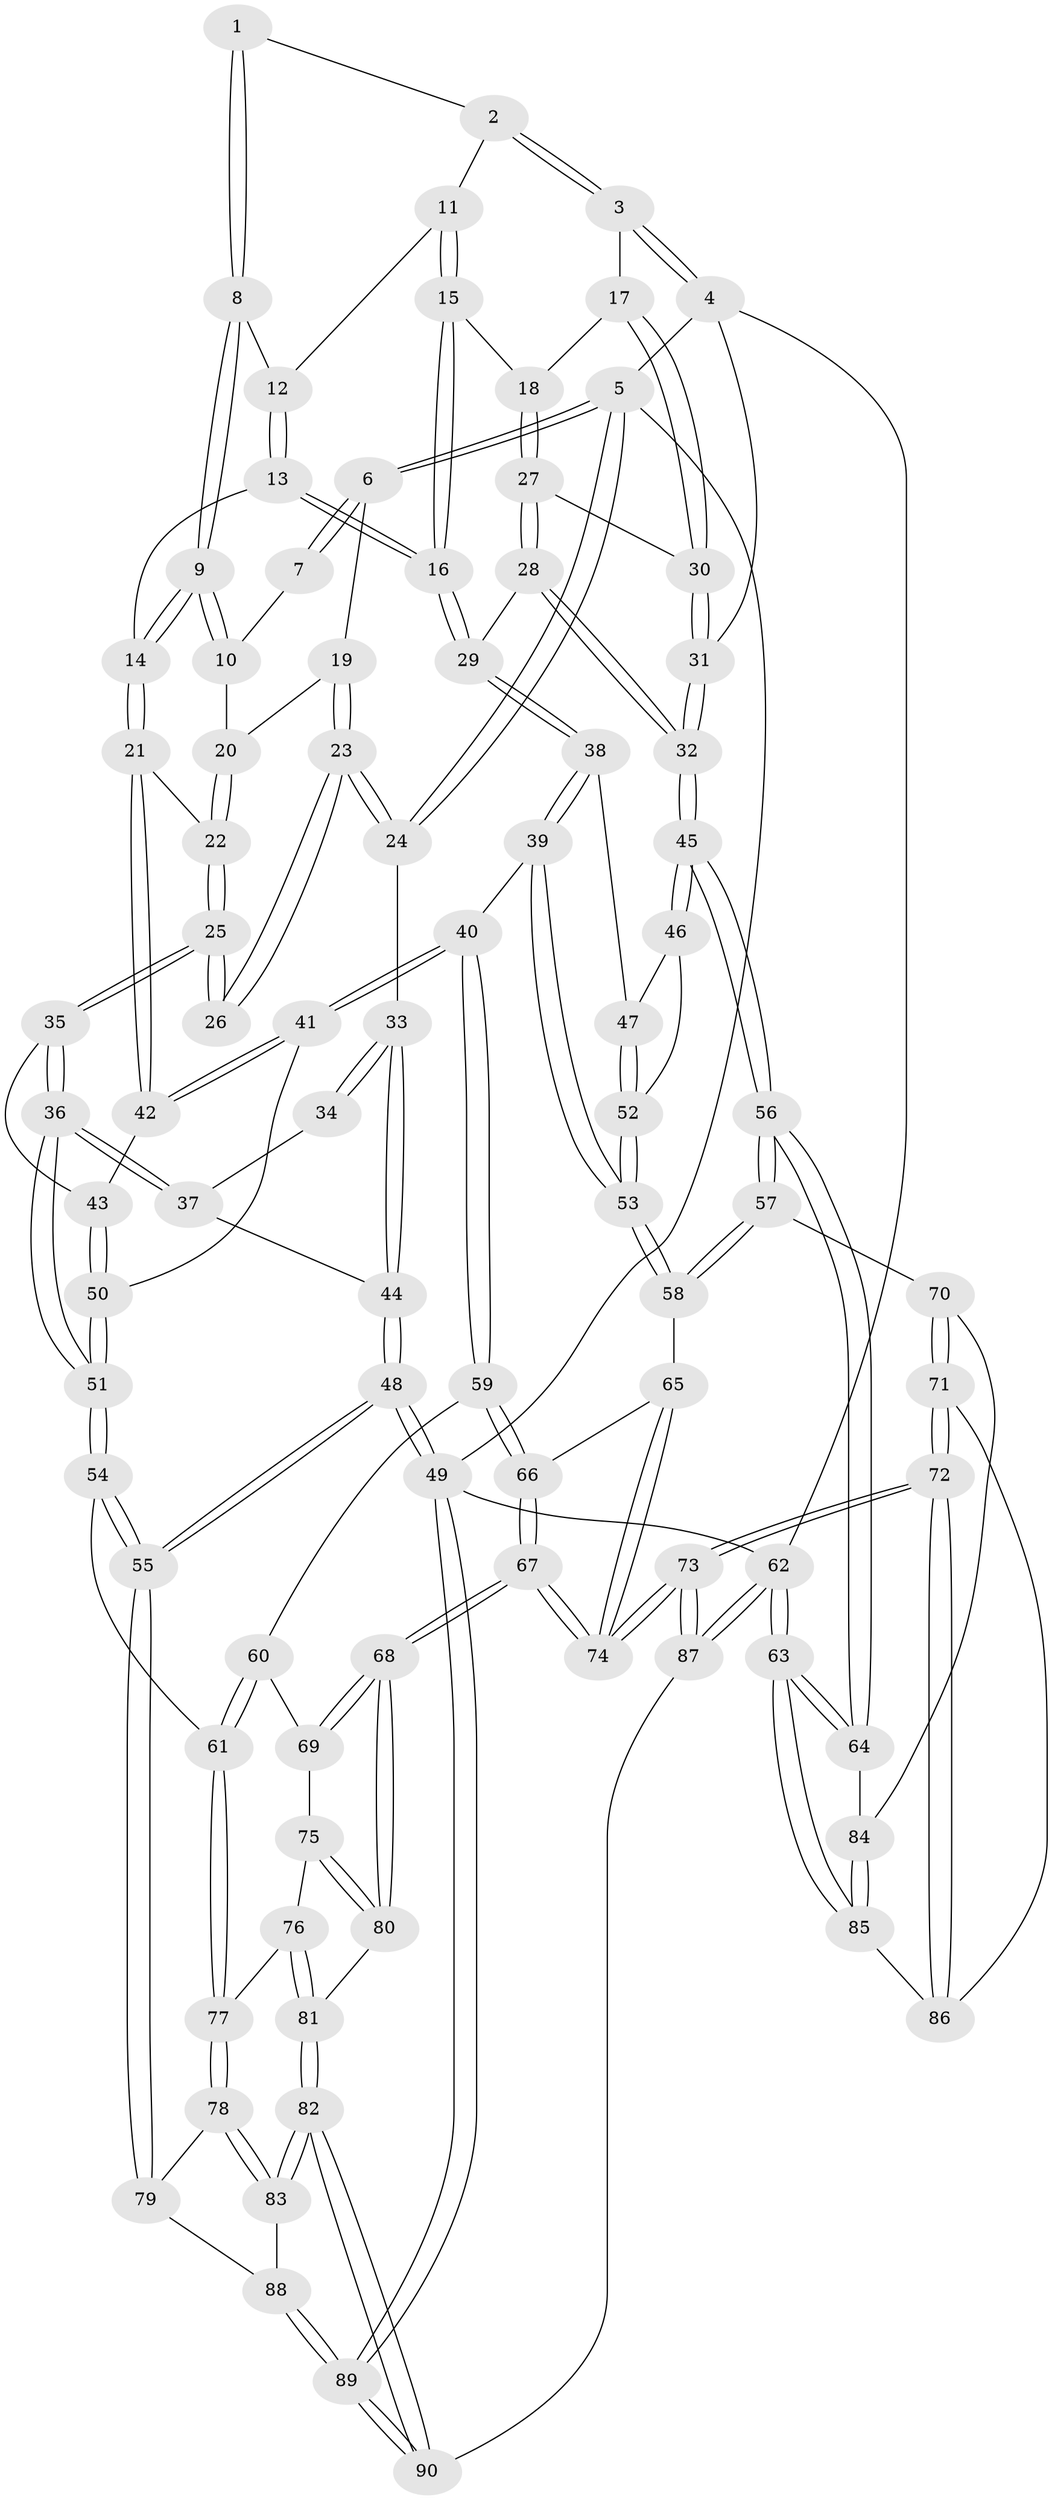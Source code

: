 // Generated by graph-tools (version 1.1) at 2025/00/03/09/25 05:00:58]
// undirected, 90 vertices, 222 edges
graph export_dot {
graph [start="1"]
  node [color=gray90,style=filled];
  1 [pos="+0.46422787521755826+0"];
  2 [pos="+0.8405086180748789+0"];
  3 [pos="+1+0"];
  4 [pos="+1+0"];
  5 [pos="+0+0"];
  6 [pos="+0.01465953820227087+0"];
  7 [pos="+0.41468454145344125+0"];
  8 [pos="+0.4950653582060551+0"];
  9 [pos="+0.47394758521616537+0.1486478977776647"];
  10 [pos="+0.36609840589357917+0.08372909165373672"];
  11 [pos="+0.7086591588605486+0.011093888529872935"];
  12 [pos="+0.6233101205641971+0.04517847854681691"];
  13 [pos="+0.5258454054766907+0.25192796150774577"];
  14 [pos="+0.5034197177652965+0.2470522858464283"];
  15 [pos="+0.712294383915993+0.08816867286606292"];
  16 [pos="+0.6192220062924326+0.28985192363354156"];
  17 [pos="+1+0"];
  18 [pos="+0.8074740143305158+0.12731473329260953"];
  19 [pos="+0.22941486389527338+0.050478025272953406"];
  20 [pos="+0.2806628111972852+0.07014538768625324"];
  21 [pos="+0.447951879855512+0.2744845617826395"];
  22 [pos="+0.4054323699026672+0.28122190237934064"];
  23 [pos="+0.22171045577120352+0.2118192892331341"];
  24 [pos="+0+0"];
  25 [pos="+0.29337016158011714+0.31138595778387823"];
  26 [pos="+0.22263295105608594+0.26318201475561304"];
  27 [pos="+0.7849242605027215+0.26089540340016737"];
  28 [pos="+0.7522096687511903+0.28988056733958745"];
  29 [pos="+0.6537134877546049+0.31964218614644613"];
  30 [pos="+0.902993473548744+0.21942701533796088"];
  31 [pos="+1+0.4770079286119487"];
  32 [pos="+1+0.5176881468370172"];
  33 [pos="+0+0.052714093990790106"];
  34 [pos="+0.16394105629505876+0.26672153756834616"];
  35 [pos="+0.26455248516316515+0.4247857080448869"];
  36 [pos="+0.14854708495510552+0.5552772995196087"];
  37 [pos="+0.06662068645784655+0.412736572802513"];
  38 [pos="+0.6603030886129512+0.37592285984037227"];
  39 [pos="+0.5076158298653922+0.6319579429360779"];
  40 [pos="+0.5073153455820392+0.6320682741164593"];
  41 [pos="+0.47640681207026414+0.6108294519330453"];
  42 [pos="+0.4442044891883883+0.36080855069855894"];
  43 [pos="+0.3767326020288242+0.5077852602504795"];
  44 [pos="+0+0.26618642675444415"];
  45 [pos="+1+0.53219885237473"];
  46 [pos="+0.9917077157200368+0.5295835763585479"];
  47 [pos="+0.754474999552872+0.4801206667879671"];
  48 [pos="+0+0.7676930280146116"];
  49 [pos="+0+1"];
  50 [pos="+0.4485715205262676+0.6002047033532178"];
  51 [pos="+0.13329856424037376+0.6269929008886398"];
  52 [pos="+0.7232963251951079+0.658490217770662"];
  53 [pos="+0.7084850003923637+0.6852356729499794"];
  54 [pos="+0.10830365522467167+0.6651024191951868"];
  55 [pos="+0+0.7435347790828464"];
  56 [pos="+1+0.6202191410011187"];
  57 [pos="+0.8289791228643313+0.7743561199142351"];
  58 [pos="+0.732802932809312+0.7248948427640025"];
  59 [pos="+0.5016430826422347+0.6490762819925637"];
  60 [pos="+0.4377233735441786+0.7362460927056546"];
  61 [pos="+0.2704053807037065+0.7706981387233554"];
  62 [pos="+1+1"];
  63 [pos="+1+1"];
  64 [pos="+1+0.6678903315879495"];
  65 [pos="+0.7109649154049104+0.7579019286252832"];
  66 [pos="+0.5762899581850087+0.8229513725380773"];
  67 [pos="+0.5822415823768763+1"];
  68 [pos="+0.5542859265166094+1"];
  69 [pos="+0.43843963366773925+0.7765879614081632"];
  70 [pos="+0.8286871244133324+0.8403056121008232"];
  71 [pos="+0.8254863001428602+0.850709050040353"];
  72 [pos="+0.735370518990335+1"];
  73 [pos="+0.6389693131263675+1"];
  74 [pos="+0.5973164607237353+1"];
  75 [pos="+0.378636173441458+0.8702725365378347"];
  76 [pos="+0.31100645994674403+0.8633018848164162"];
  77 [pos="+0.28939251063026233+0.845274952554552"];
  78 [pos="+0.2514459176117877+0.8880090840055709"];
  79 [pos="+0.10514594063348347+0.8845174379049316"];
  80 [pos="+0.4162426830438204+0.9359888068546777"];
  81 [pos="+0.3214270680162621+0.9562021227787157"];
  82 [pos="+0.268921659506709+1"];
  83 [pos="+0.2433117747805609+0.9804626649325481"];
  84 [pos="+0.9439522790246886+0.8946052153850006"];
  85 [pos="+0.9408048415053358+0.9444286134751634"];
  86 [pos="+0.921171286356165+0.9462203147574105"];
  87 [pos="+0.6388916276700756+1"];
  88 [pos="+0.11370898351476963+0.8984573017635875"];
  89 [pos="+0.17404541062406131+1"];
  90 [pos="+0.2681812657772978+1"];
  1 -- 2;
  1 -- 8;
  1 -- 8;
  2 -- 3;
  2 -- 3;
  2 -- 11;
  3 -- 4;
  3 -- 4;
  3 -- 17;
  4 -- 5;
  4 -- 31;
  4 -- 62;
  5 -- 6;
  5 -- 6;
  5 -- 24;
  5 -- 24;
  5 -- 49;
  6 -- 7;
  6 -- 7;
  6 -- 19;
  7 -- 10;
  8 -- 9;
  8 -- 9;
  8 -- 12;
  9 -- 10;
  9 -- 10;
  9 -- 14;
  9 -- 14;
  10 -- 20;
  11 -- 12;
  11 -- 15;
  11 -- 15;
  12 -- 13;
  12 -- 13;
  13 -- 14;
  13 -- 16;
  13 -- 16;
  14 -- 21;
  14 -- 21;
  15 -- 16;
  15 -- 16;
  15 -- 18;
  16 -- 29;
  16 -- 29;
  17 -- 18;
  17 -- 30;
  17 -- 30;
  18 -- 27;
  18 -- 27;
  19 -- 20;
  19 -- 23;
  19 -- 23;
  20 -- 22;
  20 -- 22;
  21 -- 22;
  21 -- 42;
  21 -- 42;
  22 -- 25;
  22 -- 25;
  23 -- 24;
  23 -- 24;
  23 -- 26;
  23 -- 26;
  24 -- 33;
  25 -- 26;
  25 -- 26;
  25 -- 35;
  25 -- 35;
  27 -- 28;
  27 -- 28;
  27 -- 30;
  28 -- 29;
  28 -- 32;
  28 -- 32;
  29 -- 38;
  29 -- 38;
  30 -- 31;
  30 -- 31;
  31 -- 32;
  31 -- 32;
  32 -- 45;
  32 -- 45;
  33 -- 34;
  33 -- 34;
  33 -- 44;
  33 -- 44;
  34 -- 37;
  35 -- 36;
  35 -- 36;
  35 -- 43;
  36 -- 37;
  36 -- 37;
  36 -- 51;
  36 -- 51;
  37 -- 44;
  38 -- 39;
  38 -- 39;
  38 -- 47;
  39 -- 40;
  39 -- 53;
  39 -- 53;
  40 -- 41;
  40 -- 41;
  40 -- 59;
  40 -- 59;
  41 -- 42;
  41 -- 42;
  41 -- 50;
  42 -- 43;
  43 -- 50;
  43 -- 50;
  44 -- 48;
  44 -- 48;
  45 -- 46;
  45 -- 46;
  45 -- 56;
  45 -- 56;
  46 -- 47;
  46 -- 52;
  47 -- 52;
  47 -- 52;
  48 -- 49;
  48 -- 49;
  48 -- 55;
  48 -- 55;
  49 -- 89;
  49 -- 89;
  49 -- 62;
  50 -- 51;
  50 -- 51;
  51 -- 54;
  51 -- 54;
  52 -- 53;
  52 -- 53;
  53 -- 58;
  53 -- 58;
  54 -- 55;
  54 -- 55;
  54 -- 61;
  55 -- 79;
  55 -- 79;
  56 -- 57;
  56 -- 57;
  56 -- 64;
  56 -- 64;
  57 -- 58;
  57 -- 58;
  57 -- 70;
  58 -- 65;
  59 -- 60;
  59 -- 66;
  59 -- 66;
  60 -- 61;
  60 -- 61;
  60 -- 69;
  61 -- 77;
  61 -- 77;
  62 -- 63;
  62 -- 63;
  62 -- 87;
  62 -- 87;
  63 -- 64;
  63 -- 64;
  63 -- 85;
  63 -- 85;
  64 -- 84;
  65 -- 66;
  65 -- 74;
  65 -- 74;
  66 -- 67;
  66 -- 67;
  67 -- 68;
  67 -- 68;
  67 -- 74;
  67 -- 74;
  68 -- 69;
  68 -- 69;
  68 -- 80;
  68 -- 80;
  69 -- 75;
  70 -- 71;
  70 -- 71;
  70 -- 84;
  71 -- 72;
  71 -- 72;
  71 -- 86;
  72 -- 73;
  72 -- 73;
  72 -- 86;
  72 -- 86;
  73 -- 74;
  73 -- 74;
  73 -- 87;
  73 -- 87;
  75 -- 76;
  75 -- 80;
  75 -- 80;
  76 -- 77;
  76 -- 81;
  76 -- 81;
  77 -- 78;
  77 -- 78;
  78 -- 79;
  78 -- 83;
  78 -- 83;
  79 -- 88;
  80 -- 81;
  81 -- 82;
  81 -- 82;
  82 -- 83;
  82 -- 83;
  82 -- 90;
  82 -- 90;
  83 -- 88;
  84 -- 85;
  84 -- 85;
  85 -- 86;
  87 -- 90;
  88 -- 89;
  88 -- 89;
  89 -- 90;
  89 -- 90;
}
